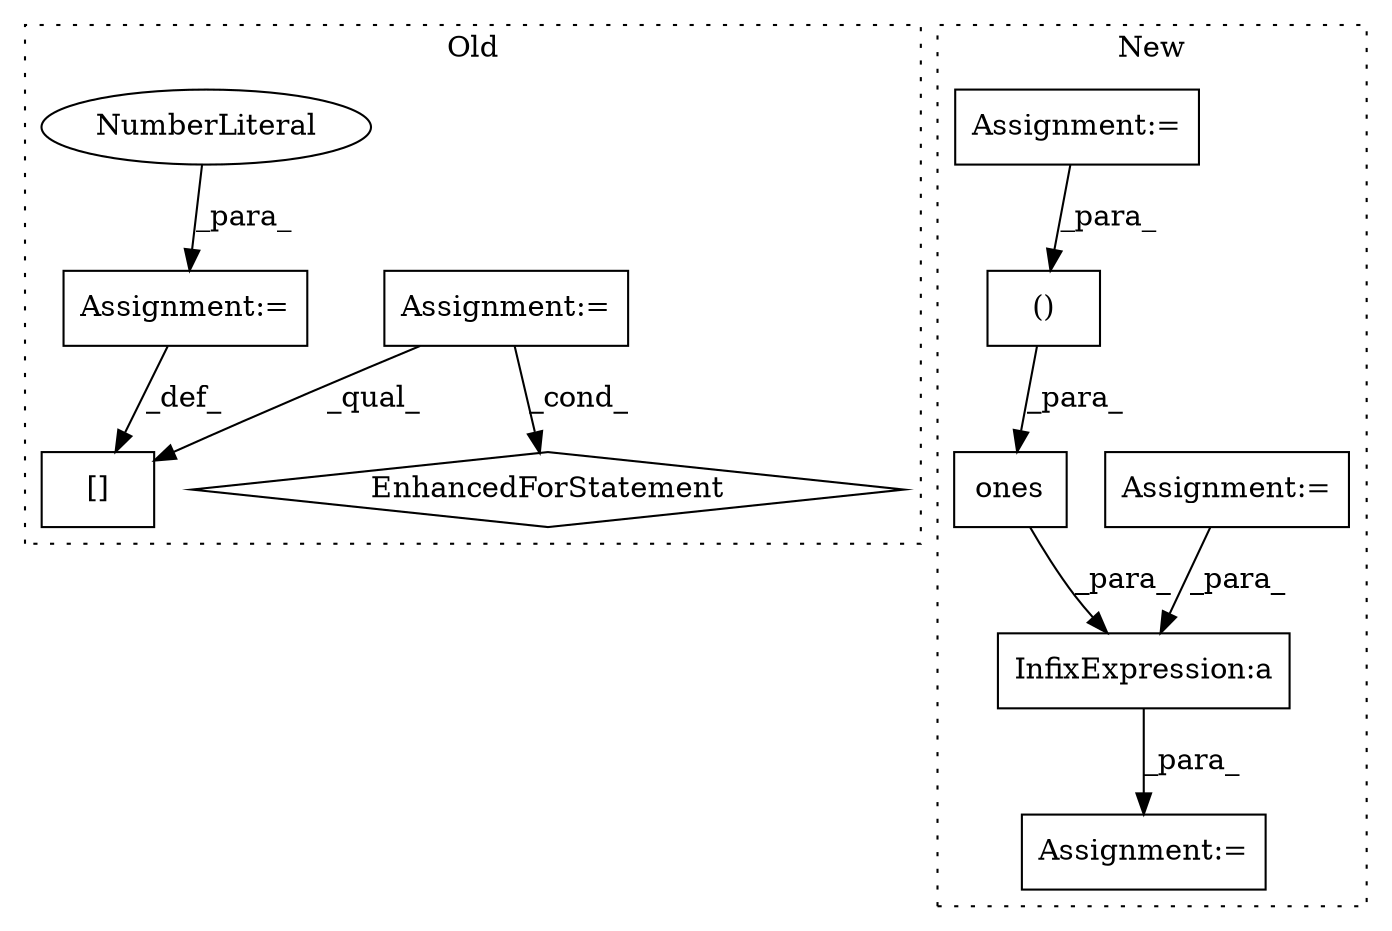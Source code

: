 digraph G {
subgraph cluster0 {
1 [label="EnhancedForStatement" a="70" s="1659,1761" l="53,2" shape="diamond"];
4 [label="Assignment:=" a="7" s="1344" l="1" shape="box"];
7 [label="[]" a="2" s="1385,1405" l="13,1" shape="box"];
10 [label="Assignment:=" a="7" s="1406" l="1" shape="box"];
11 [label="NumberLiteral" a="34" s="1407" l="1" shape="ellipse"];
label = "Old";
style="dotted";
}
subgraph cluster1 {
2 [label="ones" a="32" s="1500,1555" l="10,2" shape="box"];
3 [label="Assignment:=" a="7" s="1709" l="1" shape="box"];
5 [label="Assignment:=" a="7" s="1227" l="1" shape="box"];
6 [label="Assignment:=" a="7" s="1343" l="1" shape="box"];
8 [label="()" a="106" s="1510" l="45" shape="box"];
9 [label="InfixExpression:a" a="27" s="1772" l="3" shape="box"];
label = "New";
style="dotted";
}
2 -> 9 [label="_para_"];
4 -> 7 [label="_qual_"];
4 -> 1 [label="_cond_"];
5 -> 9 [label="_para_"];
6 -> 8 [label="_para_"];
8 -> 2 [label="_para_"];
9 -> 3 [label="_para_"];
10 -> 7 [label="_def_"];
11 -> 10 [label="_para_"];
}